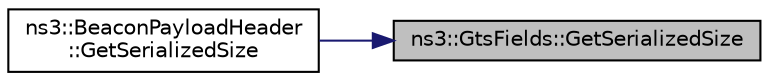 digraph "ns3::GtsFields::GetSerializedSize"
{
 // LATEX_PDF_SIZE
  edge [fontname="Helvetica",fontsize="10",labelfontname="Helvetica",labelfontsize="10"];
  node [fontname="Helvetica",fontsize="10",shape=record];
  rankdir="RL";
  Node1 [label="ns3::GtsFields::GetSerializedSize",height=0.2,width=0.4,color="black", fillcolor="grey75", style="filled", fontcolor="black",tooltip="Get the size of the serialized GTS fields."];
  Node1 -> Node2 [dir="back",color="midnightblue",fontsize="10",style="solid",fontname="Helvetica"];
  Node2 [label="ns3::BeaconPayloadHeader\l::GetSerializedSize",height=0.2,width=0.4,color="black", fillcolor="white", style="filled",URL="$classns3_1_1_beacon_payload_header.html#afd3731e6147636c38f198514c54d40e3",tooltip=" "];
}
